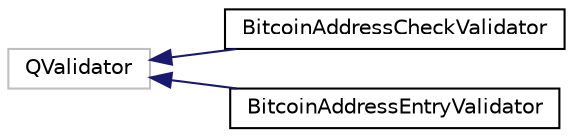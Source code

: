 digraph "Graphical Class Hierarchy"
{
 // LATEX_PDF_SIZE
  edge [fontname="Helvetica",fontsize="10",labelfontname="Helvetica",labelfontsize="10"];
  node [fontname="Helvetica",fontsize="10",shape=record];
  rankdir="LR";
  Node189 [label="QValidator",height=0.2,width=0.4,color="grey75", fillcolor="white", style="filled",tooltip=" "];
  Node189 -> Node0 [dir="back",color="midnightblue",fontsize="10",style="solid",fontname="Helvetica"];
  Node0 [label="BitcoinAddressCheckValidator",height=0.2,width=0.4,color="black", fillcolor="white", style="filled",URL="$class_bitcoin_address_check_validator.html",tooltip=" "];
  Node189 -> Node191 [dir="back",color="midnightblue",fontsize="10",style="solid",fontname="Helvetica"];
  Node191 [label="BitcoinAddressEntryValidator",height=0.2,width=0.4,color="black", fillcolor="white", style="filled",URL="$class_bitcoin_address_entry_validator.html",tooltip=" "];
}
